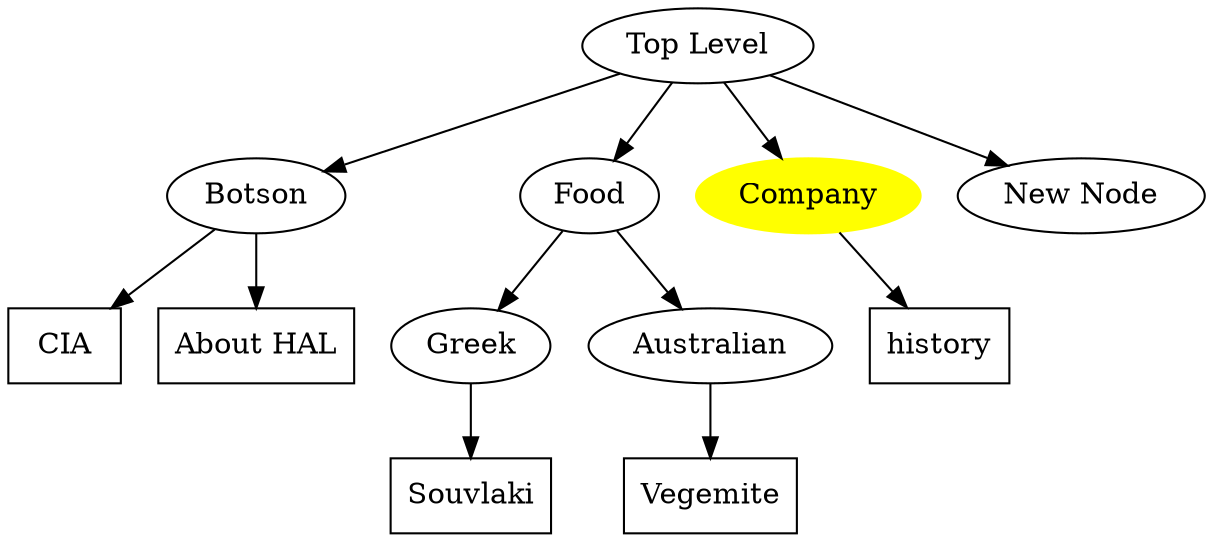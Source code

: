 digraph node_5 {
node_1 [label="Top Level",URL="Index.html?perform=ClassSubView&sub_class=1"];
node_1 -> node_2;
node_2 [label="Botson",URL="Index.html?perform=ClassSubView&sub_class=2"];
thread_1 [label="CIA",shape=box,URL="Index.html?perform=ScriptSubView&sub_script=1"];
node_2 -> thread_1;
thread_3 [label="About HAL",shape=box,URL="Index.html?perform=ScriptSubView&sub_script=3"];
node_2 -> thread_3;
node_1 -> node_3;
node_3 [label="Food",URL="Index.html?perform=ClassSubView&sub_class=3"];
node_3 -> node_4;
node_4 [label="Greek",URL="Index.html?perform=ClassSubView&sub_class=4"];
thread_2 [label="Souvlaki",shape=box,URL="Index.html?perform=ScriptSubView&sub_script=2"];
node_4 -> thread_2;
node_3 -> node_6;
node_6 [label="Australian",URL="Index.html?perform=ClassSubView&sub_class=6"];
thread_5 [label="Vegemite",shape=box,URL="Index.html?perform=ScriptSubView&sub_script=5"];
node_6 -> thread_5;
node_1 -> node_5;
node_5 [label="Company",URL="Index.html?perform=ClassSubView&sub_class=5",color=yellow,style=filled];
thread_4 [label="history",shape=box,URL="Index.html?perform=ScriptSubView&sub_script=4"];
node_5 -> thread_4;
node_1 -> node_7;
node_7 [label="New Node",URL="Index.html?perform=ClassSubView&sub_class=7"];
}
